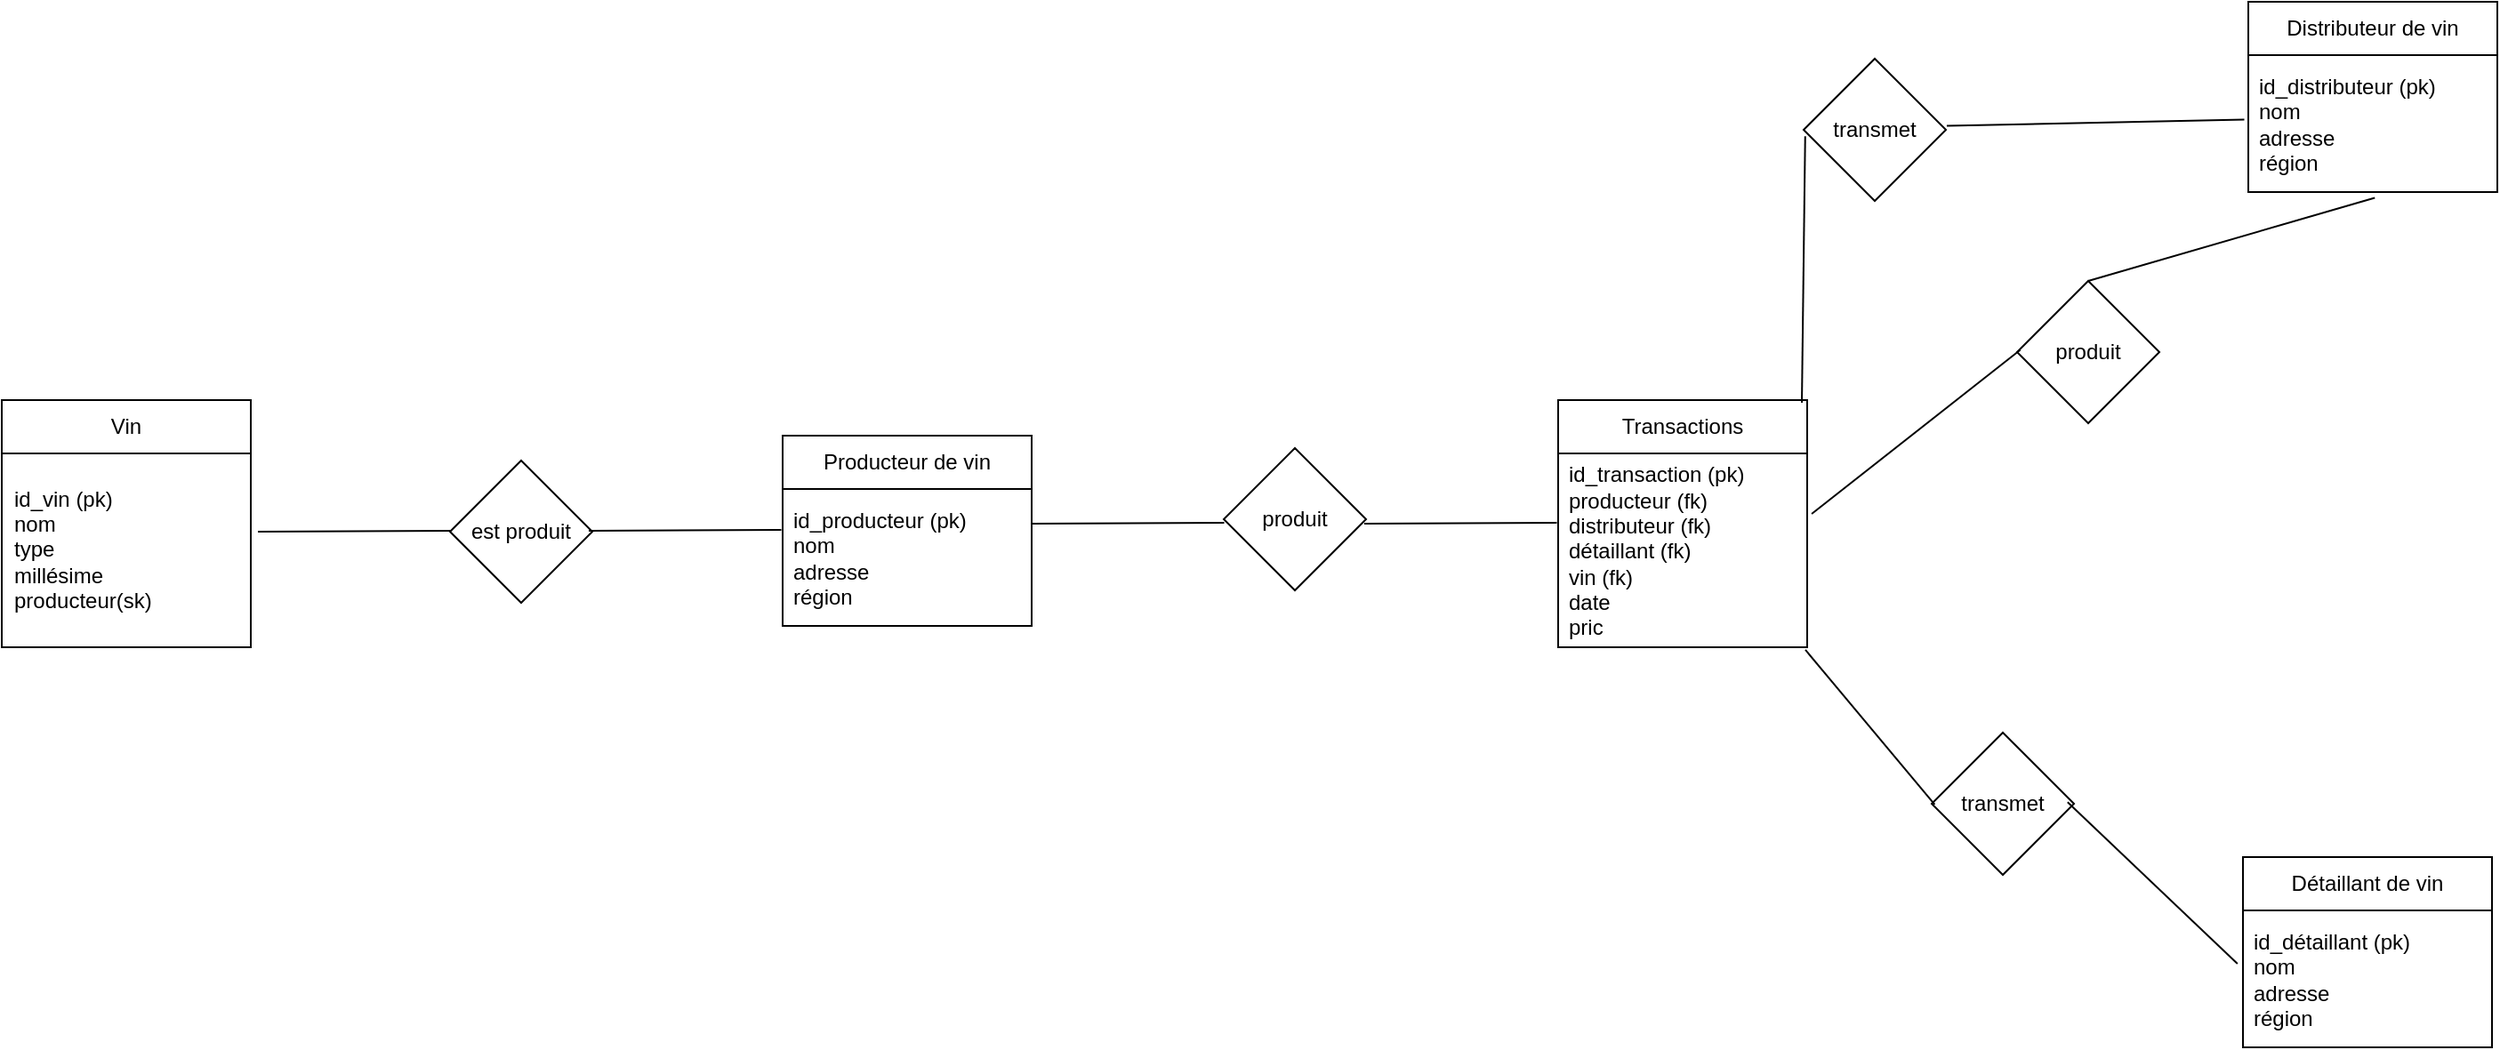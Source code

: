 <mxfile>
    <diagram id="VmqzoXUgxyK-na9UhLVE" name="Page-1">
        <mxGraphModel dx="1884" dy="699" grid="0" gridSize="10" guides="0" tooltips="0" connect="0" arrows="0" fold="1" page="0" pageScale="1" pageWidth="850" pageHeight="1100" math="0" shadow="0">
            <root>
                <mxCell id="0"/>
                <mxCell id="1" parent="0"/>
                <mxCell id="2" value="Producteur de vin" style="swimlane;fontStyle=0;childLayout=stackLayout;horizontal=1;startSize=30;horizontalStack=0;resizeParent=1;resizeParentMax=0;resizeLast=0;collapsible=1;marginBottom=0;whiteSpace=wrap;html=1;" vertex="1" parent="1">
                    <mxGeometry x="231" y="330" width="140" height="107" as="geometry"/>
                </mxCell>
                <mxCell id="3" value="id_producteur (pk)&lt;br&gt;nom&lt;br&gt;adresse&amp;nbsp;&lt;br&gt;région" style="text;strokeColor=none;fillColor=none;align=left;verticalAlign=middle;spacingLeft=4;spacingRight=4;overflow=hidden;points=[[0,0.5],[1,0.5]];portConstraint=eastwest;rotatable=0;whiteSpace=wrap;html=1;" vertex="1" parent="2">
                    <mxGeometry y="30" width="140" height="77" as="geometry"/>
                </mxCell>
                <mxCell id="6" value="Distributeur de vin" style="swimlane;fontStyle=0;childLayout=stackLayout;horizontal=1;startSize=30;horizontalStack=0;resizeParent=1;resizeParentMax=0;resizeLast=0;collapsible=1;marginBottom=0;whiteSpace=wrap;html=1;" vertex="1" parent="1">
                    <mxGeometry x="1055" y="86" width="140" height="107" as="geometry"/>
                </mxCell>
                <mxCell id="7" value="id_distributeur (pk)&lt;br&gt;nom&lt;br&gt;adresse&amp;nbsp;&lt;br&gt;région" style="text;strokeColor=none;fillColor=none;align=left;verticalAlign=middle;spacingLeft=4;spacingRight=4;overflow=hidden;points=[[0,0.5],[1,0.5]];portConstraint=eastwest;rotatable=0;whiteSpace=wrap;html=1;" vertex="1" parent="6">
                    <mxGeometry y="30" width="140" height="77" as="geometry"/>
                </mxCell>
                <mxCell id="8" value="Détaillant de vin" style="swimlane;fontStyle=0;childLayout=stackLayout;horizontal=1;startSize=30;horizontalStack=0;resizeParent=1;resizeParentMax=0;resizeLast=0;collapsible=1;marginBottom=0;whiteSpace=wrap;html=1;" vertex="1" parent="1">
                    <mxGeometry x="1052" y="567" width="140" height="107" as="geometry"/>
                </mxCell>
                <mxCell id="9" value="id_détaillant (pk)&lt;br&gt;nom&lt;br&gt;adresse&amp;nbsp;&lt;br&gt;région" style="text;strokeColor=none;fillColor=none;align=left;verticalAlign=middle;spacingLeft=4;spacingRight=4;overflow=hidden;points=[[0,0.5],[1,0.5]];portConstraint=eastwest;rotatable=0;whiteSpace=wrap;html=1;" vertex="1" parent="8">
                    <mxGeometry y="30" width="140" height="77" as="geometry"/>
                </mxCell>
                <mxCell id="10" value="Transactions" style="swimlane;fontStyle=0;childLayout=stackLayout;horizontal=1;startSize=30;horizontalStack=0;resizeParent=1;resizeParentMax=0;resizeLast=0;collapsible=1;marginBottom=0;whiteSpace=wrap;html=1;" vertex="1" parent="1">
                    <mxGeometry x="667" y="310" width="140" height="139" as="geometry"/>
                </mxCell>
                <mxCell id="11" value="id_transaction (pk)&lt;br&gt;producteur (fk)&lt;br&gt;distributeur (fk)&lt;br&gt;détaillant (fk)&lt;br&gt;vin (fk)&lt;br&gt;date&lt;br&gt;pric" style="text;strokeColor=none;fillColor=none;align=left;verticalAlign=middle;spacingLeft=4;spacingRight=4;overflow=hidden;points=[[0,0.5],[1,0.5]];portConstraint=eastwest;rotatable=0;whiteSpace=wrap;html=1;" vertex="1" parent="10">
                    <mxGeometry y="30" width="140" height="109" as="geometry"/>
                </mxCell>
                <mxCell id="13" value="Vin" style="swimlane;fontStyle=0;childLayout=stackLayout;horizontal=1;startSize=30;horizontalStack=0;resizeParent=1;resizeParentMax=0;resizeLast=0;collapsible=1;marginBottom=0;whiteSpace=wrap;html=1;" vertex="1" parent="1">
                    <mxGeometry x="-208" y="310" width="140" height="139" as="geometry"/>
                </mxCell>
                <mxCell id="15" value="est produit" style="rhombus;whiteSpace=wrap;html=1;" vertex="1" parent="1">
                    <mxGeometry x="44" y="344" width="80" height="80" as="geometry"/>
                </mxCell>
                <mxCell id="16" value="produit" style="rhombus;whiteSpace=wrap;html=1;" vertex="1" parent="1">
                    <mxGeometry x="479" y="337" width="80" height="80" as="geometry"/>
                </mxCell>
                <mxCell id="17" value="transmet" style="rhombus;whiteSpace=wrap;html=1;" vertex="1" parent="1">
                    <mxGeometry x="805" y="118" width="80" height="80" as="geometry"/>
                </mxCell>
                <mxCell id="18" value="transmet" style="rhombus;whiteSpace=wrap;html=1;" vertex="1" parent="1">
                    <mxGeometry x="877" y="497" width="80" height="80" as="geometry"/>
                </mxCell>
                <mxCell id="14" value="id_vin (pk)&lt;br&gt;nom&amp;nbsp;&lt;br&gt;type&lt;br&gt;millésime&lt;br&gt;producteur(sk)" style="text;strokeColor=none;fillColor=none;align=left;verticalAlign=middle;spacingLeft=4;spacingRight=4;overflow=hidden;points=[[0,0.5],[1,0.5]];portConstraint=eastwest;rotatable=0;whiteSpace=wrap;html=1;" vertex="1" parent="1">
                    <mxGeometry x="-207" y="339" width="140" height="109" as="geometry"/>
                </mxCell>
                <mxCell id="26" value="" style="endArrow=none;html=1;entryX=0.003;entryY=0.494;entryDx=0;entryDy=0;entryPerimeter=0;" edge="1" parent="1" target="15">
                    <mxGeometry width="50" height="50" relative="1" as="geometry">
                        <mxPoint x="-64" y="384" as="sourcePoint"/>
                        <mxPoint x="-16" y="338" as="targetPoint"/>
                    </mxGeometry>
                </mxCell>
                <mxCell id="27" value="" style="endArrow=none;html=1;entryX=0.003;entryY=0.494;entryDx=0;entryDy=0;entryPerimeter=0;" edge="1" parent="1">
                    <mxGeometry width="50" height="50" relative="1" as="geometry">
                        <mxPoint x="122" y="383.48" as="sourcePoint"/>
                        <mxPoint x="230.24" y="383.0" as="targetPoint"/>
                    </mxGeometry>
                </mxCell>
                <mxCell id="28" value="" style="endArrow=none;html=1;entryX=0.003;entryY=0.494;entryDx=0;entryDy=0;entryPerimeter=0;" edge="1" parent="1">
                    <mxGeometry width="50" height="50" relative="1" as="geometry">
                        <mxPoint x="371" y="379.48" as="sourcePoint"/>
                        <mxPoint x="479.24" y="379.0" as="targetPoint"/>
                    </mxGeometry>
                </mxCell>
                <mxCell id="29" value="" style="endArrow=none;html=1;entryX=0.003;entryY=0.494;entryDx=0;entryDy=0;entryPerimeter=0;" edge="1" parent="1">
                    <mxGeometry width="50" height="50" relative="1" as="geometry">
                        <mxPoint x="558" y="379.48" as="sourcePoint"/>
                        <mxPoint x="666.24" y="379.0" as="targetPoint"/>
                    </mxGeometry>
                </mxCell>
                <mxCell id="30" value="" style="endArrow=none;html=1;entryX=0.011;entryY=0.545;entryDx=0;entryDy=0;entryPerimeter=0;" edge="1" parent="1" target="17">
                    <mxGeometry width="50" height="50" relative="1" as="geometry">
                        <mxPoint x="804" y="311.48" as="sourcePoint"/>
                        <mxPoint x="912.24" y="311.0" as="targetPoint"/>
                    </mxGeometry>
                </mxCell>
                <mxCell id="31" value="" style="endArrow=none;html=1;entryX=-0.016;entryY=0.471;entryDx=0;entryDy=0;entryPerimeter=0;exitX=1.006;exitY=0.472;exitDx=0;exitDy=0;exitPerimeter=0;" edge="1" parent="1" source="17" target="7">
                    <mxGeometry width="50" height="50" relative="1" as="geometry">
                        <mxPoint x="951" y="244.48" as="sourcePoint"/>
                        <mxPoint x="1059.24" y="244.0" as="targetPoint"/>
                    </mxGeometry>
                </mxCell>
                <mxCell id="32" value="" style="endArrow=none;html=1;entryX=0.021;entryY=0.506;entryDx=0;entryDy=0;entryPerimeter=0;" edge="1" parent="1" target="18">
                    <mxGeometry width="50" height="50" relative="1" as="geometry">
                        <mxPoint x="806" y="450.48" as="sourcePoint"/>
                        <mxPoint x="914.24" y="450.0" as="targetPoint"/>
                    </mxGeometry>
                </mxCell>
                <mxCell id="33" value="" style="endArrow=none;html=1;entryX=-0.022;entryY=0.39;entryDx=0;entryDy=0;entryPerimeter=0;exitX=0.955;exitY=0.489;exitDx=0;exitDy=0;exitPerimeter=0;" edge="1" parent="1" source="18" target="9">
                    <mxGeometry width="50" height="50" relative="1" as="geometry">
                        <mxPoint x="888" y="625" as="sourcePoint"/>
                        <mxPoint x="1065.24" y="526.0" as="targetPoint"/>
                    </mxGeometry>
                </mxCell>
                <mxCell id="38" value="produit" style="rhombus;whiteSpace=wrap;html=1;" vertex="1" parent="1">
                    <mxGeometry x="925" y="243" width="80" height="80" as="geometry"/>
                </mxCell>
                <mxCell id="40" value="" style="endArrow=none;html=1;entryX=0.508;entryY=1.042;entryDx=0;entryDy=0;entryPerimeter=0;exitX=0.5;exitY=0;exitDx=0;exitDy=0;exitPerimeter=0;" edge="1" parent="1" source="38" target="7">
                    <mxGeometry width="50" height="50" relative="1" as="geometry">
                        <mxPoint x="1032" y="230" as="sourcePoint"/>
                        <mxPoint x="1199.28" y="226.507" as="targetPoint"/>
                    </mxGeometry>
                </mxCell>
                <mxCell id="41" value="" style="endArrow=none;html=1;entryX=1.018;entryY=0.312;entryDx=0;entryDy=0;entryPerimeter=0;exitX=0.023;exitY=0.484;exitDx=0;exitDy=0;exitPerimeter=0;" edge="1" parent="1" source="38" target="11">
                    <mxGeometry width="50" height="50" relative="1" as="geometry">
                        <mxPoint x="907" y="293" as="sourcePoint"/>
                        <mxPoint x="1074.28" y="289.507" as="targetPoint"/>
                    </mxGeometry>
                </mxCell>
            </root>
        </mxGraphModel>
    </diagram>
</mxfile>